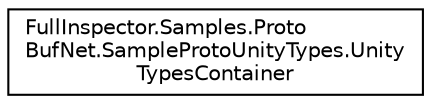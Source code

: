 digraph "Graphical Class Hierarchy"
{
  edge [fontname="Helvetica",fontsize="10",labelfontname="Helvetica",labelfontsize="10"];
  node [fontname="Helvetica",fontsize="10",shape=record];
  rankdir="LR";
  Node1 [label="FullInspector.Samples.Proto\lBufNet.SampleProtoUnityTypes.Unity\lTypesContainer",height=0.2,width=0.4,color="black", fillcolor="white", style="filled",URL="$struct_full_inspector_1_1_samples_1_1_proto_buf_net_1_1_sample_proto_unity_types_1_1_unity_types_container.html"];
}
